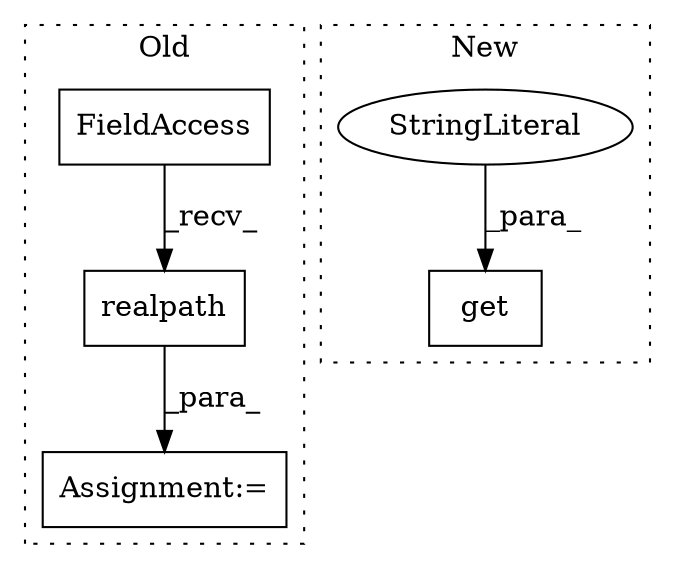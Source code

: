 digraph G {
subgraph cluster0 {
1 [label="realpath" a="32" s="301,318" l="9,1" shape="box"];
3 [label="FieldAccess" a="22" s="293" l="7" shape="box"];
5 [label="Assignment:=" a="7" s="276" l="1" shape="box"];
label = "Old";
style="dotted";
}
subgraph cluster1 {
2 [label="get" a="32" s="420,473" l="4,1" shape="box"];
4 [label="StringLiteral" a="45" s="424" l="3" shape="ellipse"];
label = "New";
style="dotted";
}
1 -> 5 [label="_para_"];
3 -> 1 [label="_recv_"];
4 -> 2 [label="_para_"];
}